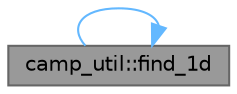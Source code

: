 digraph "camp_util::find_1d"
{
 // LATEX_PDF_SIZE
  bgcolor="transparent";
  edge [fontname=Helvetica,fontsize=10,labelfontname=Helvetica,labelfontsize=10];
  node [fontname=Helvetica,fontsize=10,shape=box,height=0.2,width=0.4];
  rankdir="LR";
  Node1 [label="camp_util::find_1d",height=0.2,width=0.4,color="gray40", fillcolor="grey60", style="filled", fontcolor="black",tooltip="Find the position of a real number in an arbitrary 1D array."];
  Node1 -> Node1 [color="steelblue1",style="solid"];
}
